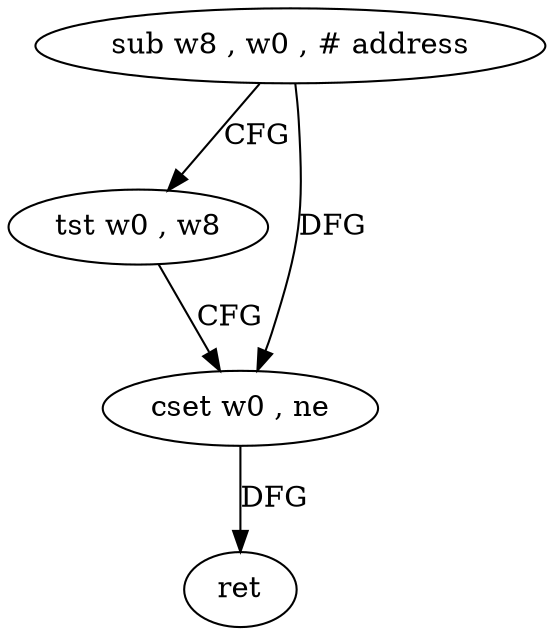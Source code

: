 digraph "func" {
"4211660" [label = "sub w8 , w0 , # address" ]
"4211664" [label = "tst w0 , w8" ]
"4211668" [label = "cset w0 , ne" ]
"4211672" [label = "ret" ]
"4211660" -> "4211664" [ label = "CFG" ]
"4211660" -> "4211668" [ label = "DFG" ]
"4211664" -> "4211668" [ label = "CFG" ]
"4211668" -> "4211672" [ label = "DFG" ]
}
